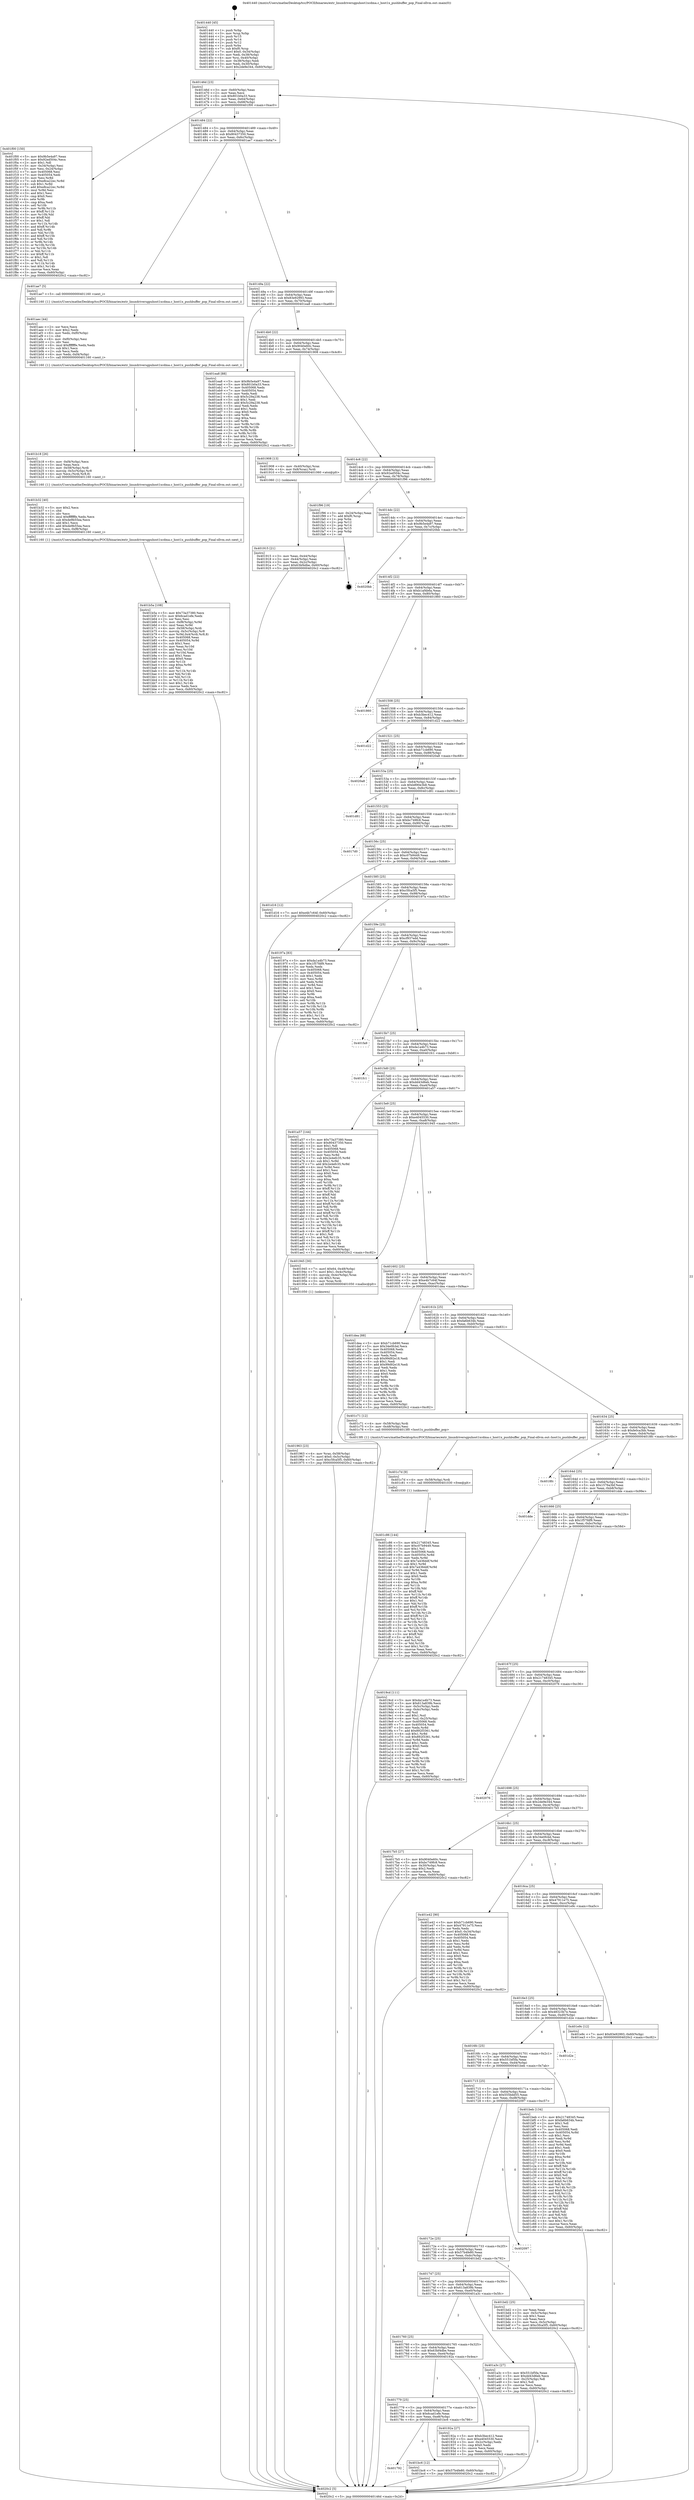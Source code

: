 digraph "0x401440" {
  label = "0x401440 (/mnt/c/Users/mathe/Desktop/tcc/POCII/binaries/extr_linuxdriversgpuhost1xcdma.c_host1x_pushbuffer_pop_Final-ollvm.out::main(0))"
  labelloc = "t"
  node[shape=record]

  Entry [label="",width=0.3,height=0.3,shape=circle,fillcolor=black,style=filled]
  "0x40146d" [label="{
     0x40146d [23]\l
     | [instrs]\l
     &nbsp;&nbsp;0x40146d \<+3\>: mov -0x60(%rbp),%eax\l
     &nbsp;&nbsp;0x401470 \<+2\>: mov %eax,%ecx\l
     &nbsp;&nbsp;0x401472 \<+6\>: sub $0x801b0a33,%ecx\l
     &nbsp;&nbsp;0x401478 \<+3\>: mov %eax,-0x64(%rbp)\l
     &nbsp;&nbsp;0x40147b \<+3\>: mov %ecx,-0x68(%rbp)\l
     &nbsp;&nbsp;0x40147e \<+6\>: je 0000000000401f00 \<main+0xac0\>\l
  }"]
  "0x401f00" [label="{
     0x401f00 [150]\l
     | [instrs]\l
     &nbsp;&nbsp;0x401f00 \<+5\>: mov $0x9b5e4a97,%eax\l
     &nbsp;&nbsp;0x401f05 \<+5\>: mov $0x92ed504c,%ecx\l
     &nbsp;&nbsp;0x401f0a \<+2\>: mov $0x1,%dl\l
     &nbsp;&nbsp;0x401f0c \<+3\>: mov -0x34(%rbp),%esi\l
     &nbsp;&nbsp;0x401f0f \<+3\>: mov %esi,-0x24(%rbp)\l
     &nbsp;&nbsp;0x401f12 \<+7\>: mov 0x405068,%esi\l
     &nbsp;&nbsp;0x401f19 \<+7\>: mov 0x405054,%edi\l
     &nbsp;&nbsp;0x401f20 \<+3\>: mov %esi,%r8d\l
     &nbsp;&nbsp;0x401f23 \<+7\>: sub $0xe8ca22ec,%r8d\l
     &nbsp;&nbsp;0x401f2a \<+4\>: sub $0x1,%r8d\l
     &nbsp;&nbsp;0x401f2e \<+7\>: add $0xe8ca22ec,%r8d\l
     &nbsp;&nbsp;0x401f35 \<+4\>: imul %r8d,%esi\l
     &nbsp;&nbsp;0x401f39 \<+3\>: and $0x1,%esi\l
     &nbsp;&nbsp;0x401f3c \<+3\>: cmp $0x0,%esi\l
     &nbsp;&nbsp;0x401f3f \<+4\>: sete %r9b\l
     &nbsp;&nbsp;0x401f43 \<+3\>: cmp $0xa,%edi\l
     &nbsp;&nbsp;0x401f46 \<+4\>: setl %r10b\l
     &nbsp;&nbsp;0x401f4a \<+3\>: mov %r9b,%r11b\l
     &nbsp;&nbsp;0x401f4d \<+4\>: xor $0xff,%r11b\l
     &nbsp;&nbsp;0x401f51 \<+3\>: mov %r10b,%bl\l
     &nbsp;&nbsp;0x401f54 \<+3\>: xor $0xff,%bl\l
     &nbsp;&nbsp;0x401f57 \<+3\>: xor $0x1,%dl\l
     &nbsp;&nbsp;0x401f5a \<+3\>: mov %r11b,%r14b\l
     &nbsp;&nbsp;0x401f5d \<+4\>: and $0xff,%r14b\l
     &nbsp;&nbsp;0x401f61 \<+3\>: and %dl,%r9b\l
     &nbsp;&nbsp;0x401f64 \<+3\>: mov %bl,%r15b\l
     &nbsp;&nbsp;0x401f67 \<+4\>: and $0xff,%r15b\l
     &nbsp;&nbsp;0x401f6b \<+3\>: and %dl,%r10b\l
     &nbsp;&nbsp;0x401f6e \<+3\>: or %r9b,%r14b\l
     &nbsp;&nbsp;0x401f71 \<+3\>: or %r10b,%r15b\l
     &nbsp;&nbsp;0x401f74 \<+3\>: xor %r15b,%r14b\l
     &nbsp;&nbsp;0x401f77 \<+3\>: or %bl,%r11b\l
     &nbsp;&nbsp;0x401f7a \<+4\>: xor $0xff,%r11b\l
     &nbsp;&nbsp;0x401f7e \<+3\>: or $0x1,%dl\l
     &nbsp;&nbsp;0x401f81 \<+3\>: and %dl,%r11b\l
     &nbsp;&nbsp;0x401f84 \<+3\>: or %r11b,%r14b\l
     &nbsp;&nbsp;0x401f87 \<+4\>: test $0x1,%r14b\l
     &nbsp;&nbsp;0x401f8b \<+3\>: cmovne %ecx,%eax\l
     &nbsp;&nbsp;0x401f8e \<+3\>: mov %eax,-0x60(%rbp)\l
     &nbsp;&nbsp;0x401f91 \<+5\>: jmp 00000000004020c2 \<main+0xc82\>\l
  }"]
  "0x401484" [label="{
     0x401484 [22]\l
     | [instrs]\l
     &nbsp;&nbsp;0x401484 \<+5\>: jmp 0000000000401489 \<main+0x49\>\l
     &nbsp;&nbsp;0x401489 \<+3\>: mov -0x64(%rbp),%eax\l
     &nbsp;&nbsp;0x40148c \<+5\>: sub $0x80437350,%eax\l
     &nbsp;&nbsp;0x401491 \<+3\>: mov %eax,-0x6c(%rbp)\l
     &nbsp;&nbsp;0x401494 \<+6\>: je 0000000000401ae7 \<main+0x6a7\>\l
  }"]
  Exit [label="",width=0.3,height=0.3,shape=circle,fillcolor=black,style=filled,peripheries=2]
  "0x401ae7" [label="{
     0x401ae7 [5]\l
     | [instrs]\l
     &nbsp;&nbsp;0x401ae7 \<+5\>: call 0000000000401160 \<next_i\>\l
     | [calls]\l
     &nbsp;&nbsp;0x401160 \{1\} (/mnt/c/Users/mathe/Desktop/tcc/POCII/binaries/extr_linuxdriversgpuhost1xcdma.c_host1x_pushbuffer_pop_Final-ollvm.out::next_i)\l
  }"]
  "0x40149a" [label="{
     0x40149a [22]\l
     | [instrs]\l
     &nbsp;&nbsp;0x40149a \<+5\>: jmp 000000000040149f \<main+0x5f\>\l
     &nbsp;&nbsp;0x40149f \<+3\>: mov -0x64(%rbp),%eax\l
     &nbsp;&nbsp;0x4014a2 \<+5\>: sub $0x83e92993,%eax\l
     &nbsp;&nbsp;0x4014a7 \<+3\>: mov %eax,-0x70(%rbp)\l
     &nbsp;&nbsp;0x4014aa \<+6\>: je 0000000000401ea8 \<main+0xa68\>\l
  }"]
  "0x401c86" [label="{
     0x401c86 [144]\l
     | [instrs]\l
     &nbsp;&nbsp;0x401c86 \<+5\>: mov $0x21748345,%esi\l
     &nbsp;&nbsp;0x401c8b \<+5\>: mov $0xc07b9449,%eax\l
     &nbsp;&nbsp;0x401c90 \<+2\>: mov $0x1,%cl\l
     &nbsp;&nbsp;0x401c92 \<+7\>: mov 0x405068,%edx\l
     &nbsp;&nbsp;0x401c99 \<+8\>: mov 0x405054,%r8d\l
     &nbsp;&nbsp;0x401ca1 \<+3\>: mov %edx,%r9d\l
     &nbsp;&nbsp;0x401ca4 \<+7\>: add $0x7a436ddf,%r9d\l
     &nbsp;&nbsp;0x401cab \<+4\>: sub $0x1,%r9d\l
     &nbsp;&nbsp;0x401caf \<+7\>: sub $0x7a436ddf,%r9d\l
     &nbsp;&nbsp;0x401cb6 \<+4\>: imul %r9d,%edx\l
     &nbsp;&nbsp;0x401cba \<+3\>: and $0x1,%edx\l
     &nbsp;&nbsp;0x401cbd \<+3\>: cmp $0x0,%edx\l
     &nbsp;&nbsp;0x401cc0 \<+4\>: sete %r10b\l
     &nbsp;&nbsp;0x401cc4 \<+4\>: cmp $0xa,%r8d\l
     &nbsp;&nbsp;0x401cc8 \<+4\>: setl %r11b\l
     &nbsp;&nbsp;0x401ccc \<+3\>: mov %r10b,%bl\l
     &nbsp;&nbsp;0x401ccf \<+3\>: xor $0xff,%bl\l
     &nbsp;&nbsp;0x401cd2 \<+3\>: mov %r11b,%r14b\l
     &nbsp;&nbsp;0x401cd5 \<+4\>: xor $0xff,%r14b\l
     &nbsp;&nbsp;0x401cd9 \<+3\>: xor $0x1,%cl\l
     &nbsp;&nbsp;0x401cdc \<+3\>: mov %bl,%r15b\l
     &nbsp;&nbsp;0x401cdf \<+4\>: and $0xff,%r15b\l
     &nbsp;&nbsp;0x401ce3 \<+3\>: and %cl,%r10b\l
     &nbsp;&nbsp;0x401ce6 \<+3\>: mov %r14b,%r12b\l
     &nbsp;&nbsp;0x401ce9 \<+4\>: and $0xff,%r12b\l
     &nbsp;&nbsp;0x401ced \<+3\>: and %cl,%r11b\l
     &nbsp;&nbsp;0x401cf0 \<+3\>: or %r10b,%r15b\l
     &nbsp;&nbsp;0x401cf3 \<+3\>: or %r11b,%r12b\l
     &nbsp;&nbsp;0x401cf6 \<+3\>: xor %r12b,%r15b\l
     &nbsp;&nbsp;0x401cf9 \<+3\>: or %r14b,%bl\l
     &nbsp;&nbsp;0x401cfc \<+3\>: xor $0xff,%bl\l
     &nbsp;&nbsp;0x401cff \<+3\>: or $0x1,%cl\l
     &nbsp;&nbsp;0x401d02 \<+2\>: and %cl,%bl\l
     &nbsp;&nbsp;0x401d04 \<+3\>: or %bl,%r15b\l
     &nbsp;&nbsp;0x401d07 \<+4\>: test $0x1,%r15b\l
     &nbsp;&nbsp;0x401d0b \<+3\>: cmovne %eax,%esi\l
     &nbsp;&nbsp;0x401d0e \<+3\>: mov %esi,-0x60(%rbp)\l
     &nbsp;&nbsp;0x401d11 \<+5\>: jmp 00000000004020c2 \<main+0xc82\>\l
  }"]
  "0x401ea8" [label="{
     0x401ea8 [88]\l
     | [instrs]\l
     &nbsp;&nbsp;0x401ea8 \<+5\>: mov $0x9b5e4a97,%eax\l
     &nbsp;&nbsp;0x401ead \<+5\>: mov $0x801b0a33,%ecx\l
     &nbsp;&nbsp;0x401eb2 \<+7\>: mov 0x405068,%edx\l
     &nbsp;&nbsp;0x401eb9 \<+7\>: mov 0x405054,%esi\l
     &nbsp;&nbsp;0x401ec0 \<+2\>: mov %edx,%edi\l
     &nbsp;&nbsp;0x401ec2 \<+6\>: sub $0x5c29a238,%edi\l
     &nbsp;&nbsp;0x401ec8 \<+3\>: sub $0x1,%edi\l
     &nbsp;&nbsp;0x401ecb \<+6\>: add $0x5c29a238,%edi\l
     &nbsp;&nbsp;0x401ed1 \<+3\>: imul %edi,%edx\l
     &nbsp;&nbsp;0x401ed4 \<+3\>: and $0x1,%edx\l
     &nbsp;&nbsp;0x401ed7 \<+3\>: cmp $0x0,%edx\l
     &nbsp;&nbsp;0x401eda \<+4\>: sete %r8b\l
     &nbsp;&nbsp;0x401ede \<+3\>: cmp $0xa,%esi\l
     &nbsp;&nbsp;0x401ee1 \<+4\>: setl %r9b\l
     &nbsp;&nbsp;0x401ee5 \<+3\>: mov %r8b,%r10b\l
     &nbsp;&nbsp;0x401ee8 \<+3\>: and %r9b,%r10b\l
     &nbsp;&nbsp;0x401eeb \<+3\>: xor %r9b,%r8b\l
     &nbsp;&nbsp;0x401eee \<+3\>: or %r8b,%r10b\l
     &nbsp;&nbsp;0x401ef1 \<+4\>: test $0x1,%r10b\l
     &nbsp;&nbsp;0x401ef5 \<+3\>: cmovne %ecx,%eax\l
     &nbsp;&nbsp;0x401ef8 \<+3\>: mov %eax,-0x60(%rbp)\l
     &nbsp;&nbsp;0x401efb \<+5\>: jmp 00000000004020c2 \<main+0xc82\>\l
  }"]
  "0x4014b0" [label="{
     0x4014b0 [22]\l
     | [instrs]\l
     &nbsp;&nbsp;0x4014b0 \<+5\>: jmp 00000000004014b5 \<main+0x75\>\l
     &nbsp;&nbsp;0x4014b5 \<+3\>: mov -0x64(%rbp),%eax\l
     &nbsp;&nbsp;0x4014b8 \<+5\>: sub $0x9040e60c,%eax\l
     &nbsp;&nbsp;0x4014bd \<+3\>: mov %eax,-0x74(%rbp)\l
     &nbsp;&nbsp;0x4014c0 \<+6\>: je 0000000000401908 \<main+0x4c8\>\l
  }"]
  "0x401c7d" [label="{
     0x401c7d [9]\l
     | [instrs]\l
     &nbsp;&nbsp;0x401c7d \<+4\>: mov -0x58(%rbp),%rdi\l
     &nbsp;&nbsp;0x401c81 \<+5\>: call 0000000000401030 \<free@plt\>\l
     | [calls]\l
     &nbsp;&nbsp;0x401030 \{1\} (unknown)\l
  }"]
  "0x401908" [label="{
     0x401908 [13]\l
     | [instrs]\l
     &nbsp;&nbsp;0x401908 \<+4\>: mov -0x40(%rbp),%rax\l
     &nbsp;&nbsp;0x40190c \<+4\>: mov 0x8(%rax),%rdi\l
     &nbsp;&nbsp;0x401910 \<+5\>: call 0000000000401060 \<atoi@plt\>\l
     | [calls]\l
     &nbsp;&nbsp;0x401060 \{1\} (unknown)\l
  }"]
  "0x4014c6" [label="{
     0x4014c6 [22]\l
     | [instrs]\l
     &nbsp;&nbsp;0x4014c6 \<+5\>: jmp 00000000004014cb \<main+0x8b\>\l
     &nbsp;&nbsp;0x4014cb \<+3\>: mov -0x64(%rbp),%eax\l
     &nbsp;&nbsp;0x4014ce \<+5\>: sub $0x92ed504c,%eax\l
     &nbsp;&nbsp;0x4014d3 \<+3\>: mov %eax,-0x78(%rbp)\l
     &nbsp;&nbsp;0x4014d6 \<+6\>: je 0000000000401f96 \<main+0xb56\>\l
  }"]
  "0x401792" [label="{
     0x401792\l
  }", style=dashed]
  "0x401f96" [label="{
     0x401f96 [19]\l
     | [instrs]\l
     &nbsp;&nbsp;0x401f96 \<+3\>: mov -0x24(%rbp),%eax\l
     &nbsp;&nbsp;0x401f99 \<+7\>: add $0xf0,%rsp\l
     &nbsp;&nbsp;0x401fa0 \<+1\>: pop %rbx\l
     &nbsp;&nbsp;0x401fa1 \<+2\>: pop %r12\l
     &nbsp;&nbsp;0x401fa3 \<+2\>: pop %r14\l
     &nbsp;&nbsp;0x401fa5 \<+2\>: pop %r15\l
     &nbsp;&nbsp;0x401fa7 \<+1\>: pop %rbp\l
     &nbsp;&nbsp;0x401fa8 \<+1\>: ret\l
  }"]
  "0x4014dc" [label="{
     0x4014dc [22]\l
     | [instrs]\l
     &nbsp;&nbsp;0x4014dc \<+5\>: jmp 00000000004014e1 \<main+0xa1\>\l
     &nbsp;&nbsp;0x4014e1 \<+3\>: mov -0x64(%rbp),%eax\l
     &nbsp;&nbsp;0x4014e4 \<+5\>: sub $0x9b5e4a97,%eax\l
     &nbsp;&nbsp;0x4014e9 \<+3\>: mov %eax,-0x7c(%rbp)\l
     &nbsp;&nbsp;0x4014ec \<+6\>: je 00000000004020bb \<main+0xc7b\>\l
  }"]
  "0x401bc6" [label="{
     0x401bc6 [12]\l
     | [instrs]\l
     &nbsp;&nbsp;0x401bc6 \<+7\>: movl $0x57b4fe80,-0x60(%rbp)\l
     &nbsp;&nbsp;0x401bcd \<+5\>: jmp 00000000004020c2 \<main+0xc82\>\l
  }"]
  "0x4020bb" [label="{
     0x4020bb\l
  }", style=dashed]
  "0x4014f2" [label="{
     0x4014f2 [22]\l
     | [instrs]\l
     &nbsp;&nbsp;0x4014f2 \<+5\>: jmp 00000000004014f7 \<main+0xb7\>\l
     &nbsp;&nbsp;0x4014f7 \<+3\>: mov -0x64(%rbp),%eax\l
     &nbsp;&nbsp;0x4014fa \<+5\>: sub $0xb1af4b6a,%eax\l
     &nbsp;&nbsp;0x4014ff \<+3\>: mov %eax,-0x80(%rbp)\l
     &nbsp;&nbsp;0x401502 \<+6\>: je 0000000000401860 \<main+0x420\>\l
  }"]
  "0x401b5a" [label="{
     0x401b5a [108]\l
     | [instrs]\l
     &nbsp;&nbsp;0x401b5a \<+5\>: mov $0x73a37380,%ecx\l
     &nbsp;&nbsp;0x401b5f \<+5\>: mov $0x6cad1efe,%edx\l
     &nbsp;&nbsp;0x401b64 \<+2\>: xor %esi,%esi\l
     &nbsp;&nbsp;0x401b66 \<+7\>: mov -0xf8(%rbp),%r9d\l
     &nbsp;&nbsp;0x401b6d \<+4\>: imul %eax,%r9d\l
     &nbsp;&nbsp;0x401b71 \<+4\>: mov -0x58(%rbp),%rdi\l
     &nbsp;&nbsp;0x401b75 \<+4\>: movslq -0x5c(%rbp),%r8\l
     &nbsp;&nbsp;0x401b79 \<+5\>: mov %r9d,0x4(%rdi,%r8,8)\l
     &nbsp;&nbsp;0x401b7e \<+7\>: mov 0x405068,%eax\l
     &nbsp;&nbsp;0x401b85 \<+8\>: mov 0x405054,%r9d\l
     &nbsp;&nbsp;0x401b8d \<+3\>: sub $0x1,%esi\l
     &nbsp;&nbsp;0x401b90 \<+3\>: mov %eax,%r10d\l
     &nbsp;&nbsp;0x401b93 \<+3\>: add %esi,%r10d\l
     &nbsp;&nbsp;0x401b96 \<+4\>: imul %r10d,%eax\l
     &nbsp;&nbsp;0x401b9a \<+3\>: and $0x1,%eax\l
     &nbsp;&nbsp;0x401b9d \<+3\>: cmp $0x0,%eax\l
     &nbsp;&nbsp;0x401ba0 \<+4\>: sete %r11b\l
     &nbsp;&nbsp;0x401ba4 \<+4\>: cmp $0xa,%r9d\l
     &nbsp;&nbsp;0x401ba8 \<+3\>: setl %bl\l
     &nbsp;&nbsp;0x401bab \<+3\>: mov %r11b,%r14b\l
     &nbsp;&nbsp;0x401bae \<+3\>: and %bl,%r14b\l
     &nbsp;&nbsp;0x401bb1 \<+3\>: xor %bl,%r11b\l
     &nbsp;&nbsp;0x401bb4 \<+3\>: or %r11b,%r14b\l
     &nbsp;&nbsp;0x401bb7 \<+4\>: test $0x1,%r14b\l
     &nbsp;&nbsp;0x401bbb \<+3\>: cmovne %edx,%ecx\l
     &nbsp;&nbsp;0x401bbe \<+3\>: mov %ecx,-0x60(%rbp)\l
     &nbsp;&nbsp;0x401bc1 \<+5\>: jmp 00000000004020c2 \<main+0xc82\>\l
  }"]
  "0x401860" [label="{
     0x401860\l
  }", style=dashed]
  "0x401508" [label="{
     0x401508 [25]\l
     | [instrs]\l
     &nbsp;&nbsp;0x401508 \<+5\>: jmp 000000000040150d \<main+0xcd\>\l
     &nbsp;&nbsp;0x40150d \<+3\>: mov -0x64(%rbp),%eax\l
     &nbsp;&nbsp;0x401510 \<+5\>: sub $0xb3bec412,%eax\l
     &nbsp;&nbsp;0x401515 \<+6\>: mov %eax,-0x84(%rbp)\l
     &nbsp;&nbsp;0x40151b \<+6\>: je 0000000000401d22 \<main+0x8e2\>\l
  }"]
  "0x401b32" [label="{
     0x401b32 [40]\l
     | [instrs]\l
     &nbsp;&nbsp;0x401b32 \<+5\>: mov $0x2,%ecx\l
     &nbsp;&nbsp;0x401b37 \<+1\>: cltd\l
     &nbsp;&nbsp;0x401b38 \<+2\>: idiv %ecx\l
     &nbsp;&nbsp;0x401b3a \<+6\>: imul $0xfffffffe,%edx,%ecx\l
     &nbsp;&nbsp;0x401b40 \<+6\>: sub $0xde9b55ea,%ecx\l
     &nbsp;&nbsp;0x401b46 \<+3\>: add $0x1,%ecx\l
     &nbsp;&nbsp;0x401b49 \<+6\>: add $0xde9b55ea,%ecx\l
     &nbsp;&nbsp;0x401b4f \<+6\>: mov %ecx,-0xf8(%rbp)\l
     &nbsp;&nbsp;0x401b55 \<+5\>: call 0000000000401160 \<next_i\>\l
     | [calls]\l
     &nbsp;&nbsp;0x401160 \{1\} (/mnt/c/Users/mathe/Desktop/tcc/POCII/binaries/extr_linuxdriversgpuhost1xcdma.c_host1x_pushbuffer_pop_Final-ollvm.out::next_i)\l
  }"]
  "0x401d22" [label="{
     0x401d22\l
  }", style=dashed]
  "0x401521" [label="{
     0x401521 [25]\l
     | [instrs]\l
     &nbsp;&nbsp;0x401521 \<+5\>: jmp 0000000000401526 \<main+0xe6\>\l
     &nbsp;&nbsp;0x401526 \<+3\>: mov -0x64(%rbp),%eax\l
     &nbsp;&nbsp;0x401529 \<+5\>: sub $0xb71cb690,%eax\l
     &nbsp;&nbsp;0x40152e \<+6\>: mov %eax,-0x88(%rbp)\l
     &nbsp;&nbsp;0x401534 \<+6\>: je 00000000004020a8 \<main+0xc68\>\l
  }"]
  "0x401b18" [label="{
     0x401b18 [26]\l
     | [instrs]\l
     &nbsp;&nbsp;0x401b18 \<+6\>: mov -0xf4(%rbp),%ecx\l
     &nbsp;&nbsp;0x401b1e \<+3\>: imul %eax,%ecx\l
     &nbsp;&nbsp;0x401b21 \<+4\>: mov -0x58(%rbp),%rdi\l
     &nbsp;&nbsp;0x401b25 \<+4\>: movslq -0x5c(%rbp),%r8\l
     &nbsp;&nbsp;0x401b29 \<+4\>: mov %ecx,(%rdi,%r8,8)\l
     &nbsp;&nbsp;0x401b2d \<+5\>: call 0000000000401160 \<next_i\>\l
     | [calls]\l
     &nbsp;&nbsp;0x401160 \{1\} (/mnt/c/Users/mathe/Desktop/tcc/POCII/binaries/extr_linuxdriversgpuhost1xcdma.c_host1x_pushbuffer_pop_Final-ollvm.out::next_i)\l
  }"]
  "0x4020a8" [label="{
     0x4020a8\l
  }", style=dashed]
  "0x40153a" [label="{
     0x40153a [25]\l
     | [instrs]\l
     &nbsp;&nbsp;0x40153a \<+5\>: jmp 000000000040153f \<main+0xff\>\l
     &nbsp;&nbsp;0x40153f \<+3\>: mov -0x64(%rbp),%eax\l
     &nbsp;&nbsp;0x401542 \<+5\>: sub $0xb890e3b8,%eax\l
     &nbsp;&nbsp;0x401547 \<+6\>: mov %eax,-0x8c(%rbp)\l
     &nbsp;&nbsp;0x40154d \<+6\>: je 0000000000401d81 \<main+0x941\>\l
  }"]
  "0x401aec" [label="{
     0x401aec [44]\l
     | [instrs]\l
     &nbsp;&nbsp;0x401aec \<+2\>: xor %ecx,%ecx\l
     &nbsp;&nbsp;0x401aee \<+5\>: mov $0x2,%edx\l
     &nbsp;&nbsp;0x401af3 \<+6\>: mov %edx,-0xf0(%rbp)\l
     &nbsp;&nbsp;0x401af9 \<+1\>: cltd\l
     &nbsp;&nbsp;0x401afa \<+6\>: mov -0xf0(%rbp),%esi\l
     &nbsp;&nbsp;0x401b00 \<+2\>: idiv %esi\l
     &nbsp;&nbsp;0x401b02 \<+6\>: imul $0xfffffffe,%edx,%edx\l
     &nbsp;&nbsp;0x401b08 \<+3\>: sub $0x1,%ecx\l
     &nbsp;&nbsp;0x401b0b \<+2\>: sub %ecx,%edx\l
     &nbsp;&nbsp;0x401b0d \<+6\>: mov %edx,-0xf4(%rbp)\l
     &nbsp;&nbsp;0x401b13 \<+5\>: call 0000000000401160 \<next_i\>\l
     | [calls]\l
     &nbsp;&nbsp;0x401160 \{1\} (/mnt/c/Users/mathe/Desktop/tcc/POCII/binaries/extr_linuxdriversgpuhost1xcdma.c_host1x_pushbuffer_pop_Final-ollvm.out::next_i)\l
  }"]
  "0x401d81" [label="{
     0x401d81\l
  }", style=dashed]
  "0x401553" [label="{
     0x401553 [25]\l
     | [instrs]\l
     &nbsp;&nbsp;0x401553 \<+5\>: jmp 0000000000401558 \<main+0x118\>\l
     &nbsp;&nbsp;0x401558 \<+3\>: mov -0x64(%rbp),%eax\l
     &nbsp;&nbsp;0x40155b \<+5\>: sub $0xbc749fc8,%eax\l
     &nbsp;&nbsp;0x401560 \<+6\>: mov %eax,-0x90(%rbp)\l
     &nbsp;&nbsp;0x401566 \<+6\>: je 00000000004017d0 \<main+0x390\>\l
  }"]
  "0x401963" [label="{
     0x401963 [23]\l
     | [instrs]\l
     &nbsp;&nbsp;0x401963 \<+4\>: mov %rax,-0x58(%rbp)\l
     &nbsp;&nbsp;0x401967 \<+7\>: movl $0x0,-0x5c(%rbp)\l
     &nbsp;&nbsp;0x40196e \<+7\>: movl $0xc5fca5f5,-0x60(%rbp)\l
     &nbsp;&nbsp;0x401975 \<+5\>: jmp 00000000004020c2 \<main+0xc82\>\l
  }"]
  "0x4017d0" [label="{
     0x4017d0\l
  }", style=dashed]
  "0x40156c" [label="{
     0x40156c [25]\l
     | [instrs]\l
     &nbsp;&nbsp;0x40156c \<+5\>: jmp 0000000000401571 \<main+0x131\>\l
     &nbsp;&nbsp;0x401571 \<+3\>: mov -0x64(%rbp),%eax\l
     &nbsp;&nbsp;0x401574 \<+5\>: sub $0xc07b9449,%eax\l
     &nbsp;&nbsp;0x401579 \<+6\>: mov %eax,-0x94(%rbp)\l
     &nbsp;&nbsp;0x40157f \<+6\>: je 0000000000401d16 \<main+0x8d6\>\l
  }"]
  "0x401779" [label="{
     0x401779 [25]\l
     | [instrs]\l
     &nbsp;&nbsp;0x401779 \<+5\>: jmp 000000000040177e \<main+0x33e\>\l
     &nbsp;&nbsp;0x40177e \<+3\>: mov -0x64(%rbp),%eax\l
     &nbsp;&nbsp;0x401781 \<+5\>: sub $0x6cad1efe,%eax\l
     &nbsp;&nbsp;0x401786 \<+6\>: mov %eax,-0xe8(%rbp)\l
     &nbsp;&nbsp;0x40178c \<+6\>: je 0000000000401bc6 \<main+0x786\>\l
  }"]
  "0x401d16" [label="{
     0x401d16 [12]\l
     | [instrs]\l
     &nbsp;&nbsp;0x401d16 \<+7\>: movl $0xe4b7c64f,-0x60(%rbp)\l
     &nbsp;&nbsp;0x401d1d \<+5\>: jmp 00000000004020c2 \<main+0xc82\>\l
  }"]
  "0x401585" [label="{
     0x401585 [25]\l
     | [instrs]\l
     &nbsp;&nbsp;0x401585 \<+5\>: jmp 000000000040158a \<main+0x14a\>\l
     &nbsp;&nbsp;0x40158a \<+3\>: mov -0x64(%rbp),%eax\l
     &nbsp;&nbsp;0x40158d \<+5\>: sub $0xc5fca5f5,%eax\l
     &nbsp;&nbsp;0x401592 \<+6\>: mov %eax,-0x98(%rbp)\l
     &nbsp;&nbsp;0x401598 \<+6\>: je 000000000040197a \<main+0x53a\>\l
  }"]
  "0x40192a" [label="{
     0x40192a [27]\l
     | [instrs]\l
     &nbsp;&nbsp;0x40192a \<+5\>: mov $0xb3bec412,%eax\l
     &nbsp;&nbsp;0x40192f \<+5\>: mov $0xe4045530,%ecx\l
     &nbsp;&nbsp;0x401934 \<+3\>: mov -0x2c(%rbp),%edx\l
     &nbsp;&nbsp;0x401937 \<+3\>: cmp $0x0,%edx\l
     &nbsp;&nbsp;0x40193a \<+3\>: cmove %ecx,%eax\l
     &nbsp;&nbsp;0x40193d \<+3\>: mov %eax,-0x60(%rbp)\l
     &nbsp;&nbsp;0x401940 \<+5\>: jmp 00000000004020c2 \<main+0xc82\>\l
  }"]
  "0x40197a" [label="{
     0x40197a [83]\l
     | [instrs]\l
     &nbsp;&nbsp;0x40197a \<+5\>: mov $0xda1a4b73,%eax\l
     &nbsp;&nbsp;0x40197f \<+5\>: mov $0x1f57fdf9,%ecx\l
     &nbsp;&nbsp;0x401984 \<+2\>: xor %edx,%edx\l
     &nbsp;&nbsp;0x401986 \<+7\>: mov 0x405068,%esi\l
     &nbsp;&nbsp;0x40198d \<+7\>: mov 0x405054,%edi\l
     &nbsp;&nbsp;0x401994 \<+3\>: sub $0x1,%edx\l
     &nbsp;&nbsp;0x401997 \<+3\>: mov %esi,%r8d\l
     &nbsp;&nbsp;0x40199a \<+3\>: add %edx,%r8d\l
     &nbsp;&nbsp;0x40199d \<+4\>: imul %r8d,%esi\l
     &nbsp;&nbsp;0x4019a1 \<+3\>: and $0x1,%esi\l
     &nbsp;&nbsp;0x4019a4 \<+3\>: cmp $0x0,%esi\l
     &nbsp;&nbsp;0x4019a7 \<+4\>: sete %r9b\l
     &nbsp;&nbsp;0x4019ab \<+3\>: cmp $0xa,%edi\l
     &nbsp;&nbsp;0x4019ae \<+4\>: setl %r10b\l
     &nbsp;&nbsp;0x4019b2 \<+3\>: mov %r9b,%r11b\l
     &nbsp;&nbsp;0x4019b5 \<+3\>: and %r10b,%r11b\l
     &nbsp;&nbsp;0x4019b8 \<+3\>: xor %r10b,%r9b\l
     &nbsp;&nbsp;0x4019bb \<+3\>: or %r9b,%r11b\l
     &nbsp;&nbsp;0x4019be \<+4\>: test $0x1,%r11b\l
     &nbsp;&nbsp;0x4019c2 \<+3\>: cmovne %ecx,%eax\l
     &nbsp;&nbsp;0x4019c5 \<+3\>: mov %eax,-0x60(%rbp)\l
     &nbsp;&nbsp;0x4019c8 \<+5\>: jmp 00000000004020c2 \<main+0xc82\>\l
  }"]
  "0x40159e" [label="{
     0x40159e [25]\l
     | [instrs]\l
     &nbsp;&nbsp;0x40159e \<+5\>: jmp 00000000004015a3 \<main+0x163\>\l
     &nbsp;&nbsp;0x4015a3 \<+3\>: mov -0x64(%rbp),%eax\l
     &nbsp;&nbsp;0x4015a6 \<+5\>: sub $0xcf937edd,%eax\l
     &nbsp;&nbsp;0x4015ab \<+6\>: mov %eax,-0x9c(%rbp)\l
     &nbsp;&nbsp;0x4015b1 \<+6\>: je 0000000000401fa9 \<main+0xb69\>\l
  }"]
  "0x401760" [label="{
     0x401760 [25]\l
     | [instrs]\l
     &nbsp;&nbsp;0x401760 \<+5\>: jmp 0000000000401765 \<main+0x325\>\l
     &nbsp;&nbsp;0x401765 \<+3\>: mov -0x64(%rbp),%eax\l
     &nbsp;&nbsp;0x401768 \<+5\>: sub $0x63bf4dbe,%eax\l
     &nbsp;&nbsp;0x40176d \<+6\>: mov %eax,-0xe4(%rbp)\l
     &nbsp;&nbsp;0x401773 \<+6\>: je 000000000040192a \<main+0x4ea\>\l
  }"]
  "0x401fa9" [label="{
     0x401fa9\l
  }", style=dashed]
  "0x4015b7" [label="{
     0x4015b7 [25]\l
     | [instrs]\l
     &nbsp;&nbsp;0x4015b7 \<+5\>: jmp 00000000004015bc \<main+0x17c\>\l
     &nbsp;&nbsp;0x4015bc \<+3\>: mov -0x64(%rbp),%eax\l
     &nbsp;&nbsp;0x4015bf \<+5\>: sub $0xda1a4b73,%eax\l
     &nbsp;&nbsp;0x4015c4 \<+6\>: mov %eax,-0xa0(%rbp)\l
     &nbsp;&nbsp;0x4015ca \<+6\>: je 0000000000401fc1 \<main+0xb81\>\l
  }"]
  "0x401a3c" [label="{
     0x401a3c [27]\l
     | [instrs]\l
     &nbsp;&nbsp;0x401a3c \<+5\>: mov $0x551bf5fa,%eax\l
     &nbsp;&nbsp;0x401a41 \<+5\>: mov $0xdd43d6eb,%ecx\l
     &nbsp;&nbsp;0x401a46 \<+3\>: mov -0x25(%rbp),%dl\l
     &nbsp;&nbsp;0x401a49 \<+3\>: test $0x1,%dl\l
     &nbsp;&nbsp;0x401a4c \<+3\>: cmovne %ecx,%eax\l
     &nbsp;&nbsp;0x401a4f \<+3\>: mov %eax,-0x60(%rbp)\l
     &nbsp;&nbsp;0x401a52 \<+5\>: jmp 00000000004020c2 \<main+0xc82\>\l
  }"]
  "0x401fc1" [label="{
     0x401fc1\l
  }", style=dashed]
  "0x4015d0" [label="{
     0x4015d0 [25]\l
     | [instrs]\l
     &nbsp;&nbsp;0x4015d0 \<+5\>: jmp 00000000004015d5 \<main+0x195\>\l
     &nbsp;&nbsp;0x4015d5 \<+3\>: mov -0x64(%rbp),%eax\l
     &nbsp;&nbsp;0x4015d8 \<+5\>: sub $0xdd43d6eb,%eax\l
     &nbsp;&nbsp;0x4015dd \<+6\>: mov %eax,-0xa4(%rbp)\l
     &nbsp;&nbsp;0x4015e3 \<+6\>: je 0000000000401a57 \<main+0x617\>\l
  }"]
  "0x401747" [label="{
     0x401747 [25]\l
     | [instrs]\l
     &nbsp;&nbsp;0x401747 \<+5\>: jmp 000000000040174c \<main+0x30c\>\l
     &nbsp;&nbsp;0x40174c \<+3\>: mov -0x64(%rbp),%eax\l
     &nbsp;&nbsp;0x40174f \<+5\>: sub $0x613a839b,%eax\l
     &nbsp;&nbsp;0x401754 \<+6\>: mov %eax,-0xe0(%rbp)\l
     &nbsp;&nbsp;0x40175a \<+6\>: je 0000000000401a3c \<main+0x5fc\>\l
  }"]
  "0x401a57" [label="{
     0x401a57 [144]\l
     | [instrs]\l
     &nbsp;&nbsp;0x401a57 \<+5\>: mov $0x73a37380,%eax\l
     &nbsp;&nbsp;0x401a5c \<+5\>: mov $0x80437350,%ecx\l
     &nbsp;&nbsp;0x401a61 \<+2\>: mov $0x1,%dl\l
     &nbsp;&nbsp;0x401a63 \<+7\>: mov 0x405068,%esi\l
     &nbsp;&nbsp;0x401a6a \<+7\>: mov 0x405054,%edi\l
     &nbsp;&nbsp;0x401a71 \<+3\>: mov %esi,%r8d\l
     &nbsp;&nbsp;0x401a74 \<+7\>: sub $0x2e4efc35,%r8d\l
     &nbsp;&nbsp;0x401a7b \<+4\>: sub $0x1,%r8d\l
     &nbsp;&nbsp;0x401a7f \<+7\>: add $0x2e4efc35,%r8d\l
     &nbsp;&nbsp;0x401a86 \<+4\>: imul %r8d,%esi\l
     &nbsp;&nbsp;0x401a8a \<+3\>: and $0x1,%esi\l
     &nbsp;&nbsp;0x401a8d \<+3\>: cmp $0x0,%esi\l
     &nbsp;&nbsp;0x401a90 \<+4\>: sete %r9b\l
     &nbsp;&nbsp;0x401a94 \<+3\>: cmp $0xa,%edi\l
     &nbsp;&nbsp;0x401a97 \<+4\>: setl %r10b\l
     &nbsp;&nbsp;0x401a9b \<+3\>: mov %r9b,%r11b\l
     &nbsp;&nbsp;0x401a9e \<+4\>: xor $0xff,%r11b\l
     &nbsp;&nbsp;0x401aa2 \<+3\>: mov %r10b,%bl\l
     &nbsp;&nbsp;0x401aa5 \<+3\>: xor $0xff,%bl\l
     &nbsp;&nbsp;0x401aa8 \<+3\>: xor $0x1,%dl\l
     &nbsp;&nbsp;0x401aab \<+3\>: mov %r11b,%r14b\l
     &nbsp;&nbsp;0x401aae \<+4\>: and $0xff,%r14b\l
     &nbsp;&nbsp;0x401ab2 \<+3\>: and %dl,%r9b\l
     &nbsp;&nbsp;0x401ab5 \<+3\>: mov %bl,%r15b\l
     &nbsp;&nbsp;0x401ab8 \<+4\>: and $0xff,%r15b\l
     &nbsp;&nbsp;0x401abc \<+3\>: and %dl,%r10b\l
     &nbsp;&nbsp;0x401abf \<+3\>: or %r9b,%r14b\l
     &nbsp;&nbsp;0x401ac2 \<+3\>: or %r10b,%r15b\l
     &nbsp;&nbsp;0x401ac5 \<+3\>: xor %r15b,%r14b\l
     &nbsp;&nbsp;0x401ac8 \<+3\>: or %bl,%r11b\l
     &nbsp;&nbsp;0x401acb \<+4\>: xor $0xff,%r11b\l
     &nbsp;&nbsp;0x401acf \<+3\>: or $0x1,%dl\l
     &nbsp;&nbsp;0x401ad2 \<+3\>: and %dl,%r11b\l
     &nbsp;&nbsp;0x401ad5 \<+3\>: or %r11b,%r14b\l
     &nbsp;&nbsp;0x401ad8 \<+4\>: test $0x1,%r14b\l
     &nbsp;&nbsp;0x401adc \<+3\>: cmovne %ecx,%eax\l
     &nbsp;&nbsp;0x401adf \<+3\>: mov %eax,-0x60(%rbp)\l
     &nbsp;&nbsp;0x401ae2 \<+5\>: jmp 00000000004020c2 \<main+0xc82\>\l
  }"]
  "0x4015e9" [label="{
     0x4015e9 [25]\l
     | [instrs]\l
     &nbsp;&nbsp;0x4015e9 \<+5\>: jmp 00000000004015ee \<main+0x1ae\>\l
     &nbsp;&nbsp;0x4015ee \<+3\>: mov -0x64(%rbp),%eax\l
     &nbsp;&nbsp;0x4015f1 \<+5\>: sub $0xe4045530,%eax\l
     &nbsp;&nbsp;0x4015f6 \<+6\>: mov %eax,-0xa8(%rbp)\l
     &nbsp;&nbsp;0x4015fc \<+6\>: je 0000000000401945 \<main+0x505\>\l
  }"]
  "0x401bd2" [label="{
     0x401bd2 [25]\l
     | [instrs]\l
     &nbsp;&nbsp;0x401bd2 \<+2\>: xor %eax,%eax\l
     &nbsp;&nbsp;0x401bd4 \<+3\>: mov -0x5c(%rbp),%ecx\l
     &nbsp;&nbsp;0x401bd7 \<+3\>: sub $0x1,%eax\l
     &nbsp;&nbsp;0x401bda \<+2\>: sub %eax,%ecx\l
     &nbsp;&nbsp;0x401bdc \<+3\>: mov %ecx,-0x5c(%rbp)\l
     &nbsp;&nbsp;0x401bdf \<+7\>: movl $0xc5fca5f5,-0x60(%rbp)\l
     &nbsp;&nbsp;0x401be6 \<+5\>: jmp 00000000004020c2 \<main+0xc82\>\l
  }"]
  "0x401945" [label="{
     0x401945 [30]\l
     | [instrs]\l
     &nbsp;&nbsp;0x401945 \<+7\>: movl $0x64,-0x48(%rbp)\l
     &nbsp;&nbsp;0x40194c \<+7\>: movl $0x1,-0x4c(%rbp)\l
     &nbsp;&nbsp;0x401953 \<+4\>: movslq -0x4c(%rbp),%rax\l
     &nbsp;&nbsp;0x401957 \<+4\>: shl $0x3,%rax\l
     &nbsp;&nbsp;0x40195b \<+3\>: mov %rax,%rdi\l
     &nbsp;&nbsp;0x40195e \<+5\>: call 0000000000401050 \<malloc@plt\>\l
     | [calls]\l
     &nbsp;&nbsp;0x401050 \{1\} (unknown)\l
  }"]
  "0x401602" [label="{
     0x401602 [25]\l
     | [instrs]\l
     &nbsp;&nbsp;0x401602 \<+5\>: jmp 0000000000401607 \<main+0x1c7\>\l
     &nbsp;&nbsp;0x401607 \<+3\>: mov -0x64(%rbp),%eax\l
     &nbsp;&nbsp;0x40160a \<+5\>: sub $0xe4b7c64f,%eax\l
     &nbsp;&nbsp;0x40160f \<+6\>: mov %eax,-0xac(%rbp)\l
     &nbsp;&nbsp;0x401615 \<+6\>: je 0000000000401dea \<main+0x9aa\>\l
  }"]
  "0x40172e" [label="{
     0x40172e [25]\l
     | [instrs]\l
     &nbsp;&nbsp;0x40172e \<+5\>: jmp 0000000000401733 \<main+0x2f3\>\l
     &nbsp;&nbsp;0x401733 \<+3\>: mov -0x64(%rbp),%eax\l
     &nbsp;&nbsp;0x401736 \<+5\>: sub $0x57b4fe80,%eax\l
     &nbsp;&nbsp;0x40173b \<+6\>: mov %eax,-0xdc(%rbp)\l
     &nbsp;&nbsp;0x401741 \<+6\>: je 0000000000401bd2 \<main+0x792\>\l
  }"]
  "0x401dea" [label="{
     0x401dea [88]\l
     | [instrs]\l
     &nbsp;&nbsp;0x401dea \<+5\>: mov $0xb71cb690,%eax\l
     &nbsp;&nbsp;0x401def \<+5\>: mov $0x34e0fcbd,%ecx\l
     &nbsp;&nbsp;0x401df4 \<+7\>: mov 0x405068,%edx\l
     &nbsp;&nbsp;0x401dfb \<+7\>: mov 0x405054,%esi\l
     &nbsp;&nbsp;0x401e02 \<+2\>: mov %edx,%edi\l
     &nbsp;&nbsp;0x401e04 \<+6\>: sub $0x99d92e18,%edi\l
     &nbsp;&nbsp;0x401e0a \<+3\>: sub $0x1,%edi\l
     &nbsp;&nbsp;0x401e0d \<+6\>: add $0x99d92e18,%edi\l
     &nbsp;&nbsp;0x401e13 \<+3\>: imul %edi,%edx\l
     &nbsp;&nbsp;0x401e16 \<+3\>: and $0x1,%edx\l
     &nbsp;&nbsp;0x401e19 \<+3\>: cmp $0x0,%edx\l
     &nbsp;&nbsp;0x401e1c \<+4\>: sete %r8b\l
     &nbsp;&nbsp;0x401e20 \<+3\>: cmp $0xa,%esi\l
     &nbsp;&nbsp;0x401e23 \<+4\>: setl %r9b\l
     &nbsp;&nbsp;0x401e27 \<+3\>: mov %r8b,%r10b\l
     &nbsp;&nbsp;0x401e2a \<+3\>: and %r9b,%r10b\l
     &nbsp;&nbsp;0x401e2d \<+3\>: xor %r9b,%r8b\l
     &nbsp;&nbsp;0x401e30 \<+3\>: or %r8b,%r10b\l
     &nbsp;&nbsp;0x401e33 \<+4\>: test $0x1,%r10b\l
     &nbsp;&nbsp;0x401e37 \<+3\>: cmovne %ecx,%eax\l
     &nbsp;&nbsp;0x401e3a \<+3\>: mov %eax,-0x60(%rbp)\l
     &nbsp;&nbsp;0x401e3d \<+5\>: jmp 00000000004020c2 \<main+0xc82\>\l
  }"]
  "0x40161b" [label="{
     0x40161b [25]\l
     | [instrs]\l
     &nbsp;&nbsp;0x40161b \<+5\>: jmp 0000000000401620 \<main+0x1e0\>\l
     &nbsp;&nbsp;0x401620 \<+3\>: mov -0x64(%rbp),%eax\l
     &nbsp;&nbsp;0x401623 \<+5\>: sub $0xfa6b634b,%eax\l
     &nbsp;&nbsp;0x401628 \<+6\>: mov %eax,-0xb0(%rbp)\l
     &nbsp;&nbsp;0x40162e \<+6\>: je 0000000000401c71 \<main+0x831\>\l
  }"]
  "0x402097" [label="{
     0x402097\l
  }", style=dashed]
  "0x401c71" [label="{
     0x401c71 [12]\l
     | [instrs]\l
     &nbsp;&nbsp;0x401c71 \<+4\>: mov -0x58(%rbp),%rdi\l
     &nbsp;&nbsp;0x401c75 \<+3\>: mov -0x48(%rbp),%esi\l
     &nbsp;&nbsp;0x401c78 \<+5\>: call 00000000004013f0 \<host1x_pushbuffer_pop\>\l
     | [calls]\l
     &nbsp;&nbsp;0x4013f0 \{1\} (/mnt/c/Users/mathe/Desktop/tcc/POCII/binaries/extr_linuxdriversgpuhost1xcdma.c_host1x_pushbuffer_pop_Final-ollvm.out::host1x_pushbuffer_pop)\l
  }"]
  "0x401634" [label="{
     0x401634 [25]\l
     | [instrs]\l
     &nbsp;&nbsp;0x401634 \<+5\>: jmp 0000000000401639 \<main+0x1f9\>\l
     &nbsp;&nbsp;0x401639 \<+3\>: mov -0x64(%rbp),%eax\l
     &nbsp;&nbsp;0x40163c \<+5\>: sub $0xfe0ca3bb,%eax\l
     &nbsp;&nbsp;0x401641 \<+6\>: mov %eax,-0xb4(%rbp)\l
     &nbsp;&nbsp;0x401647 \<+6\>: je 00000000004018fc \<main+0x4bc\>\l
  }"]
  "0x401715" [label="{
     0x401715 [25]\l
     | [instrs]\l
     &nbsp;&nbsp;0x401715 \<+5\>: jmp 000000000040171a \<main+0x2da\>\l
     &nbsp;&nbsp;0x40171a \<+3\>: mov -0x64(%rbp),%eax\l
     &nbsp;&nbsp;0x40171d \<+5\>: sub $0x555bdd55,%eax\l
     &nbsp;&nbsp;0x401722 \<+6\>: mov %eax,-0xd8(%rbp)\l
     &nbsp;&nbsp;0x401728 \<+6\>: je 0000000000402097 \<main+0xc57\>\l
  }"]
  "0x4018fc" [label="{
     0x4018fc\l
  }", style=dashed]
  "0x40164d" [label="{
     0x40164d [25]\l
     | [instrs]\l
     &nbsp;&nbsp;0x40164d \<+5\>: jmp 0000000000401652 \<main+0x212\>\l
     &nbsp;&nbsp;0x401652 \<+3\>: mov -0x64(%rbp),%eax\l
     &nbsp;&nbsp;0x401655 \<+5\>: sub $0x1576a3bf,%eax\l
     &nbsp;&nbsp;0x40165a \<+6\>: mov %eax,-0xb8(%rbp)\l
     &nbsp;&nbsp;0x401660 \<+6\>: je 0000000000401dde \<main+0x99e\>\l
  }"]
  "0x401beb" [label="{
     0x401beb [134]\l
     | [instrs]\l
     &nbsp;&nbsp;0x401beb \<+5\>: mov $0x21748345,%eax\l
     &nbsp;&nbsp;0x401bf0 \<+5\>: mov $0xfa6b634b,%ecx\l
     &nbsp;&nbsp;0x401bf5 \<+2\>: mov $0x1,%dl\l
     &nbsp;&nbsp;0x401bf7 \<+2\>: xor %esi,%esi\l
     &nbsp;&nbsp;0x401bf9 \<+7\>: mov 0x405068,%edi\l
     &nbsp;&nbsp;0x401c00 \<+8\>: mov 0x405054,%r8d\l
     &nbsp;&nbsp;0x401c08 \<+3\>: sub $0x1,%esi\l
     &nbsp;&nbsp;0x401c0b \<+3\>: mov %edi,%r9d\l
     &nbsp;&nbsp;0x401c0e \<+3\>: add %esi,%r9d\l
     &nbsp;&nbsp;0x401c11 \<+4\>: imul %r9d,%edi\l
     &nbsp;&nbsp;0x401c15 \<+3\>: and $0x1,%edi\l
     &nbsp;&nbsp;0x401c18 \<+3\>: cmp $0x0,%edi\l
     &nbsp;&nbsp;0x401c1b \<+4\>: sete %r10b\l
     &nbsp;&nbsp;0x401c1f \<+4\>: cmp $0xa,%r8d\l
     &nbsp;&nbsp;0x401c23 \<+4\>: setl %r11b\l
     &nbsp;&nbsp;0x401c27 \<+3\>: mov %r10b,%bl\l
     &nbsp;&nbsp;0x401c2a \<+3\>: xor $0xff,%bl\l
     &nbsp;&nbsp;0x401c2d \<+3\>: mov %r11b,%r14b\l
     &nbsp;&nbsp;0x401c30 \<+4\>: xor $0xff,%r14b\l
     &nbsp;&nbsp;0x401c34 \<+3\>: xor $0x0,%dl\l
     &nbsp;&nbsp;0x401c37 \<+3\>: mov %bl,%r15b\l
     &nbsp;&nbsp;0x401c3a \<+4\>: and $0x0,%r15b\l
     &nbsp;&nbsp;0x401c3e \<+3\>: and %dl,%r10b\l
     &nbsp;&nbsp;0x401c41 \<+3\>: mov %r14b,%r12b\l
     &nbsp;&nbsp;0x401c44 \<+4\>: and $0x0,%r12b\l
     &nbsp;&nbsp;0x401c48 \<+3\>: and %dl,%r11b\l
     &nbsp;&nbsp;0x401c4b \<+3\>: or %r10b,%r15b\l
     &nbsp;&nbsp;0x401c4e \<+3\>: or %r11b,%r12b\l
     &nbsp;&nbsp;0x401c51 \<+3\>: xor %r12b,%r15b\l
     &nbsp;&nbsp;0x401c54 \<+3\>: or %r14b,%bl\l
     &nbsp;&nbsp;0x401c57 \<+3\>: xor $0xff,%bl\l
     &nbsp;&nbsp;0x401c5a \<+3\>: or $0x0,%dl\l
     &nbsp;&nbsp;0x401c5d \<+2\>: and %dl,%bl\l
     &nbsp;&nbsp;0x401c5f \<+3\>: or %bl,%r15b\l
     &nbsp;&nbsp;0x401c62 \<+4\>: test $0x1,%r15b\l
     &nbsp;&nbsp;0x401c66 \<+3\>: cmovne %ecx,%eax\l
     &nbsp;&nbsp;0x401c69 \<+3\>: mov %eax,-0x60(%rbp)\l
     &nbsp;&nbsp;0x401c6c \<+5\>: jmp 00000000004020c2 \<main+0xc82\>\l
  }"]
  "0x401dde" [label="{
     0x401dde\l
  }", style=dashed]
  "0x401666" [label="{
     0x401666 [25]\l
     | [instrs]\l
     &nbsp;&nbsp;0x401666 \<+5\>: jmp 000000000040166b \<main+0x22b\>\l
     &nbsp;&nbsp;0x40166b \<+3\>: mov -0x64(%rbp),%eax\l
     &nbsp;&nbsp;0x40166e \<+5\>: sub $0x1f57fdf9,%eax\l
     &nbsp;&nbsp;0x401673 \<+6\>: mov %eax,-0xbc(%rbp)\l
     &nbsp;&nbsp;0x401679 \<+6\>: je 00000000004019cd \<main+0x58d\>\l
  }"]
  "0x4016fc" [label="{
     0x4016fc [25]\l
     | [instrs]\l
     &nbsp;&nbsp;0x4016fc \<+5\>: jmp 0000000000401701 \<main+0x2c1\>\l
     &nbsp;&nbsp;0x401701 \<+3\>: mov -0x64(%rbp),%eax\l
     &nbsp;&nbsp;0x401704 \<+5\>: sub $0x551bf5fa,%eax\l
     &nbsp;&nbsp;0x401709 \<+6\>: mov %eax,-0xd4(%rbp)\l
     &nbsp;&nbsp;0x40170f \<+6\>: je 0000000000401beb \<main+0x7ab\>\l
  }"]
  "0x4019cd" [label="{
     0x4019cd [111]\l
     | [instrs]\l
     &nbsp;&nbsp;0x4019cd \<+5\>: mov $0xda1a4b73,%eax\l
     &nbsp;&nbsp;0x4019d2 \<+5\>: mov $0x613a839b,%ecx\l
     &nbsp;&nbsp;0x4019d7 \<+3\>: mov -0x5c(%rbp),%edx\l
     &nbsp;&nbsp;0x4019da \<+3\>: cmp -0x4c(%rbp),%edx\l
     &nbsp;&nbsp;0x4019dd \<+4\>: setl %sil\l
     &nbsp;&nbsp;0x4019e1 \<+4\>: and $0x1,%sil\l
     &nbsp;&nbsp;0x4019e5 \<+4\>: mov %sil,-0x25(%rbp)\l
     &nbsp;&nbsp;0x4019e9 \<+7\>: mov 0x405068,%edx\l
     &nbsp;&nbsp;0x4019f0 \<+7\>: mov 0x405054,%edi\l
     &nbsp;&nbsp;0x4019f7 \<+3\>: mov %edx,%r8d\l
     &nbsp;&nbsp;0x4019fa \<+7\>: add $0x892f3361,%r8d\l
     &nbsp;&nbsp;0x401a01 \<+4\>: sub $0x1,%r8d\l
     &nbsp;&nbsp;0x401a05 \<+7\>: sub $0x892f3361,%r8d\l
     &nbsp;&nbsp;0x401a0c \<+4\>: imul %r8d,%edx\l
     &nbsp;&nbsp;0x401a10 \<+3\>: and $0x1,%edx\l
     &nbsp;&nbsp;0x401a13 \<+3\>: cmp $0x0,%edx\l
     &nbsp;&nbsp;0x401a16 \<+4\>: sete %sil\l
     &nbsp;&nbsp;0x401a1a \<+3\>: cmp $0xa,%edi\l
     &nbsp;&nbsp;0x401a1d \<+4\>: setl %r9b\l
     &nbsp;&nbsp;0x401a21 \<+3\>: mov %sil,%r10b\l
     &nbsp;&nbsp;0x401a24 \<+3\>: and %r9b,%r10b\l
     &nbsp;&nbsp;0x401a27 \<+3\>: xor %r9b,%sil\l
     &nbsp;&nbsp;0x401a2a \<+3\>: or %sil,%r10b\l
     &nbsp;&nbsp;0x401a2d \<+4\>: test $0x1,%r10b\l
     &nbsp;&nbsp;0x401a31 \<+3\>: cmovne %ecx,%eax\l
     &nbsp;&nbsp;0x401a34 \<+3\>: mov %eax,-0x60(%rbp)\l
     &nbsp;&nbsp;0x401a37 \<+5\>: jmp 00000000004020c2 \<main+0xc82\>\l
  }"]
  "0x40167f" [label="{
     0x40167f [25]\l
     | [instrs]\l
     &nbsp;&nbsp;0x40167f \<+5\>: jmp 0000000000401684 \<main+0x244\>\l
     &nbsp;&nbsp;0x401684 \<+3\>: mov -0x64(%rbp),%eax\l
     &nbsp;&nbsp;0x401687 \<+5\>: sub $0x21748345,%eax\l
     &nbsp;&nbsp;0x40168c \<+6\>: mov %eax,-0xc0(%rbp)\l
     &nbsp;&nbsp;0x401692 \<+6\>: je 0000000000402076 \<main+0xc36\>\l
  }"]
  "0x401d2e" [label="{
     0x401d2e\l
  }", style=dashed]
  "0x402076" [label="{
     0x402076\l
  }", style=dashed]
  "0x401698" [label="{
     0x401698 [25]\l
     | [instrs]\l
     &nbsp;&nbsp;0x401698 \<+5\>: jmp 000000000040169d \<main+0x25d\>\l
     &nbsp;&nbsp;0x40169d \<+3\>: mov -0x64(%rbp),%eax\l
     &nbsp;&nbsp;0x4016a0 \<+5\>: sub $0x2de9e344,%eax\l
     &nbsp;&nbsp;0x4016a5 \<+6\>: mov %eax,-0xc4(%rbp)\l
     &nbsp;&nbsp;0x4016ab \<+6\>: je 00000000004017b5 \<main+0x375\>\l
  }"]
  "0x4016e3" [label="{
     0x4016e3 [25]\l
     | [instrs]\l
     &nbsp;&nbsp;0x4016e3 \<+5\>: jmp 00000000004016e8 \<main+0x2a8\>\l
     &nbsp;&nbsp;0x4016e8 \<+3\>: mov -0x64(%rbp),%eax\l
     &nbsp;&nbsp;0x4016eb \<+5\>: sub $0x48323b7e,%eax\l
     &nbsp;&nbsp;0x4016f0 \<+6\>: mov %eax,-0xd0(%rbp)\l
     &nbsp;&nbsp;0x4016f6 \<+6\>: je 0000000000401d2e \<main+0x8ee\>\l
  }"]
  "0x4017b5" [label="{
     0x4017b5 [27]\l
     | [instrs]\l
     &nbsp;&nbsp;0x4017b5 \<+5\>: mov $0x9040e60c,%eax\l
     &nbsp;&nbsp;0x4017ba \<+5\>: mov $0xbc749fc8,%ecx\l
     &nbsp;&nbsp;0x4017bf \<+3\>: mov -0x30(%rbp),%edx\l
     &nbsp;&nbsp;0x4017c2 \<+3\>: cmp $0x2,%edx\l
     &nbsp;&nbsp;0x4017c5 \<+3\>: cmovne %ecx,%eax\l
     &nbsp;&nbsp;0x4017c8 \<+3\>: mov %eax,-0x60(%rbp)\l
     &nbsp;&nbsp;0x4017cb \<+5\>: jmp 00000000004020c2 \<main+0xc82\>\l
  }"]
  "0x4016b1" [label="{
     0x4016b1 [25]\l
     | [instrs]\l
     &nbsp;&nbsp;0x4016b1 \<+5\>: jmp 00000000004016b6 \<main+0x276\>\l
     &nbsp;&nbsp;0x4016b6 \<+3\>: mov -0x64(%rbp),%eax\l
     &nbsp;&nbsp;0x4016b9 \<+5\>: sub $0x34e0fcbd,%eax\l
     &nbsp;&nbsp;0x4016be \<+6\>: mov %eax,-0xc8(%rbp)\l
     &nbsp;&nbsp;0x4016c4 \<+6\>: je 0000000000401e42 \<main+0xa02\>\l
  }"]
  "0x4020c2" [label="{
     0x4020c2 [5]\l
     | [instrs]\l
     &nbsp;&nbsp;0x4020c2 \<+5\>: jmp 000000000040146d \<main+0x2d\>\l
  }"]
  "0x401440" [label="{
     0x401440 [45]\l
     | [instrs]\l
     &nbsp;&nbsp;0x401440 \<+1\>: push %rbp\l
     &nbsp;&nbsp;0x401441 \<+3\>: mov %rsp,%rbp\l
     &nbsp;&nbsp;0x401444 \<+2\>: push %r15\l
     &nbsp;&nbsp;0x401446 \<+2\>: push %r14\l
     &nbsp;&nbsp;0x401448 \<+2\>: push %r12\l
     &nbsp;&nbsp;0x40144a \<+1\>: push %rbx\l
     &nbsp;&nbsp;0x40144b \<+7\>: sub $0xf0,%rsp\l
     &nbsp;&nbsp;0x401452 \<+7\>: movl $0x0,-0x34(%rbp)\l
     &nbsp;&nbsp;0x401459 \<+3\>: mov %edi,-0x38(%rbp)\l
     &nbsp;&nbsp;0x40145c \<+4\>: mov %rsi,-0x40(%rbp)\l
     &nbsp;&nbsp;0x401460 \<+3\>: mov -0x38(%rbp),%edi\l
     &nbsp;&nbsp;0x401463 \<+3\>: mov %edi,-0x30(%rbp)\l
     &nbsp;&nbsp;0x401466 \<+7\>: movl $0x2de9e344,-0x60(%rbp)\l
  }"]
  "0x401915" [label="{
     0x401915 [21]\l
     | [instrs]\l
     &nbsp;&nbsp;0x401915 \<+3\>: mov %eax,-0x44(%rbp)\l
     &nbsp;&nbsp;0x401918 \<+3\>: mov -0x44(%rbp),%eax\l
     &nbsp;&nbsp;0x40191b \<+3\>: mov %eax,-0x2c(%rbp)\l
     &nbsp;&nbsp;0x40191e \<+7\>: movl $0x63bf4dbe,-0x60(%rbp)\l
     &nbsp;&nbsp;0x401925 \<+5\>: jmp 00000000004020c2 \<main+0xc82\>\l
  }"]
  "0x401e9c" [label="{
     0x401e9c [12]\l
     | [instrs]\l
     &nbsp;&nbsp;0x401e9c \<+7\>: movl $0x83e92993,-0x60(%rbp)\l
     &nbsp;&nbsp;0x401ea3 \<+5\>: jmp 00000000004020c2 \<main+0xc82\>\l
  }"]
  "0x401e42" [label="{
     0x401e42 [90]\l
     | [instrs]\l
     &nbsp;&nbsp;0x401e42 \<+5\>: mov $0xb71cb690,%eax\l
     &nbsp;&nbsp;0x401e47 \<+5\>: mov $0x47911e75,%ecx\l
     &nbsp;&nbsp;0x401e4c \<+2\>: xor %edx,%edx\l
     &nbsp;&nbsp;0x401e4e \<+7\>: movl $0x0,-0x34(%rbp)\l
     &nbsp;&nbsp;0x401e55 \<+7\>: mov 0x405068,%esi\l
     &nbsp;&nbsp;0x401e5c \<+7\>: mov 0x405054,%edi\l
     &nbsp;&nbsp;0x401e63 \<+3\>: sub $0x1,%edx\l
     &nbsp;&nbsp;0x401e66 \<+3\>: mov %esi,%r8d\l
     &nbsp;&nbsp;0x401e69 \<+3\>: add %edx,%r8d\l
     &nbsp;&nbsp;0x401e6c \<+4\>: imul %r8d,%esi\l
     &nbsp;&nbsp;0x401e70 \<+3\>: and $0x1,%esi\l
     &nbsp;&nbsp;0x401e73 \<+3\>: cmp $0x0,%esi\l
     &nbsp;&nbsp;0x401e76 \<+4\>: sete %r9b\l
     &nbsp;&nbsp;0x401e7a \<+3\>: cmp $0xa,%edi\l
     &nbsp;&nbsp;0x401e7d \<+4\>: setl %r10b\l
     &nbsp;&nbsp;0x401e81 \<+3\>: mov %r9b,%r11b\l
     &nbsp;&nbsp;0x401e84 \<+3\>: and %r10b,%r11b\l
     &nbsp;&nbsp;0x401e87 \<+3\>: xor %r10b,%r9b\l
     &nbsp;&nbsp;0x401e8a \<+3\>: or %r9b,%r11b\l
     &nbsp;&nbsp;0x401e8d \<+4\>: test $0x1,%r11b\l
     &nbsp;&nbsp;0x401e91 \<+3\>: cmovne %ecx,%eax\l
     &nbsp;&nbsp;0x401e94 \<+3\>: mov %eax,-0x60(%rbp)\l
     &nbsp;&nbsp;0x401e97 \<+5\>: jmp 00000000004020c2 \<main+0xc82\>\l
  }"]
  "0x4016ca" [label="{
     0x4016ca [25]\l
     | [instrs]\l
     &nbsp;&nbsp;0x4016ca \<+5\>: jmp 00000000004016cf \<main+0x28f\>\l
     &nbsp;&nbsp;0x4016cf \<+3\>: mov -0x64(%rbp),%eax\l
     &nbsp;&nbsp;0x4016d2 \<+5\>: sub $0x47911e75,%eax\l
     &nbsp;&nbsp;0x4016d7 \<+6\>: mov %eax,-0xcc(%rbp)\l
     &nbsp;&nbsp;0x4016dd \<+6\>: je 0000000000401e9c \<main+0xa5c\>\l
  }"]
  Entry -> "0x401440" [label=" 1"]
  "0x40146d" -> "0x401f00" [label=" 1"]
  "0x40146d" -> "0x401484" [label=" 22"]
  "0x401f96" -> Exit [label=" 1"]
  "0x401484" -> "0x401ae7" [label=" 1"]
  "0x401484" -> "0x40149a" [label=" 21"]
  "0x401f00" -> "0x4020c2" [label=" 1"]
  "0x40149a" -> "0x401ea8" [label=" 1"]
  "0x40149a" -> "0x4014b0" [label=" 20"]
  "0x401ea8" -> "0x4020c2" [label=" 1"]
  "0x4014b0" -> "0x401908" [label=" 1"]
  "0x4014b0" -> "0x4014c6" [label=" 19"]
  "0x401e9c" -> "0x4020c2" [label=" 1"]
  "0x4014c6" -> "0x401f96" [label=" 1"]
  "0x4014c6" -> "0x4014dc" [label=" 18"]
  "0x401e42" -> "0x4020c2" [label=" 1"]
  "0x4014dc" -> "0x4020bb" [label=" 0"]
  "0x4014dc" -> "0x4014f2" [label=" 18"]
  "0x401dea" -> "0x4020c2" [label=" 1"]
  "0x4014f2" -> "0x401860" [label=" 0"]
  "0x4014f2" -> "0x401508" [label=" 18"]
  "0x401c86" -> "0x4020c2" [label=" 1"]
  "0x401508" -> "0x401d22" [label=" 0"]
  "0x401508" -> "0x401521" [label=" 18"]
  "0x401c7d" -> "0x401c86" [label=" 1"]
  "0x401521" -> "0x4020a8" [label=" 0"]
  "0x401521" -> "0x40153a" [label=" 18"]
  "0x401c71" -> "0x401c7d" [label=" 1"]
  "0x40153a" -> "0x401d81" [label=" 0"]
  "0x40153a" -> "0x401553" [label=" 18"]
  "0x401beb" -> "0x4020c2" [label=" 1"]
  "0x401553" -> "0x4017d0" [label=" 0"]
  "0x401553" -> "0x40156c" [label=" 18"]
  "0x401bd2" -> "0x4020c2" [label=" 1"]
  "0x40156c" -> "0x401d16" [label=" 1"]
  "0x40156c" -> "0x401585" [label=" 17"]
  "0x401bc6" -> "0x4020c2" [label=" 1"]
  "0x401585" -> "0x40197a" [label=" 2"]
  "0x401585" -> "0x40159e" [label=" 15"]
  "0x401779" -> "0x401792" [label=" 0"]
  "0x40159e" -> "0x401fa9" [label=" 0"]
  "0x40159e" -> "0x4015b7" [label=" 15"]
  "0x401d16" -> "0x4020c2" [label=" 1"]
  "0x4015b7" -> "0x401fc1" [label=" 0"]
  "0x4015b7" -> "0x4015d0" [label=" 15"]
  "0x401b5a" -> "0x4020c2" [label=" 1"]
  "0x4015d0" -> "0x401a57" [label=" 1"]
  "0x4015d0" -> "0x4015e9" [label=" 14"]
  "0x401b18" -> "0x401b32" [label=" 1"]
  "0x4015e9" -> "0x401945" [label=" 1"]
  "0x4015e9" -> "0x401602" [label=" 13"]
  "0x401aec" -> "0x401b18" [label=" 1"]
  "0x401602" -> "0x401dea" [label=" 1"]
  "0x401602" -> "0x40161b" [label=" 12"]
  "0x401a57" -> "0x4020c2" [label=" 1"]
  "0x40161b" -> "0x401c71" [label=" 1"]
  "0x40161b" -> "0x401634" [label=" 11"]
  "0x401a3c" -> "0x4020c2" [label=" 2"]
  "0x401634" -> "0x4018fc" [label=" 0"]
  "0x401634" -> "0x40164d" [label=" 11"]
  "0x40197a" -> "0x4020c2" [label=" 2"]
  "0x40164d" -> "0x401dde" [label=" 0"]
  "0x40164d" -> "0x401666" [label=" 11"]
  "0x401963" -> "0x4020c2" [label=" 1"]
  "0x401666" -> "0x4019cd" [label=" 2"]
  "0x401666" -> "0x40167f" [label=" 9"]
  "0x40192a" -> "0x4020c2" [label=" 1"]
  "0x40167f" -> "0x402076" [label=" 0"]
  "0x40167f" -> "0x401698" [label=" 9"]
  "0x401760" -> "0x401779" [label=" 1"]
  "0x401698" -> "0x4017b5" [label=" 1"]
  "0x401698" -> "0x4016b1" [label=" 8"]
  "0x4017b5" -> "0x4020c2" [label=" 1"]
  "0x401440" -> "0x40146d" [label=" 1"]
  "0x4020c2" -> "0x40146d" [label=" 22"]
  "0x401908" -> "0x401915" [label=" 1"]
  "0x401915" -> "0x4020c2" [label=" 1"]
  "0x401779" -> "0x401bc6" [label=" 1"]
  "0x4016b1" -> "0x401e42" [label=" 1"]
  "0x4016b1" -> "0x4016ca" [label=" 7"]
  "0x401747" -> "0x401760" [label=" 2"]
  "0x4016ca" -> "0x401e9c" [label=" 1"]
  "0x4016ca" -> "0x4016e3" [label=" 6"]
  "0x401760" -> "0x40192a" [label=" 1"]
  "0x4016e3" -> "0x401d2e" [label=" 0"]
  "0x4016e3" -> "0x4016fc" [label=" 6"]
  "0x401945" -> "0x401963" [label=" 1"]
  "0x4016fc" -> "0x401beb" [label=" 1"]
  "0x4016fc" -> "0x401715" [label=" 5"]
  "0x4019cd" -> "0x4020c2" [label=" 2"]
  "0x401715" -> "0x402097" [label=" 0"]
  "0x401715" -> "0x40172e" [label=" 5"]
  "0x401ae7" -> "0x401aec" [label=" 1"]
  "0x40172e" -> "0x401bd2" [label=" 1"]
  "0x40172e" -> "0x401747" [label=" 4"]
  "0x401b32" -> "0x401b5a" [label=" 1"]
  "0x401747" -> "0x401a3c" [label=" 2"]
}
